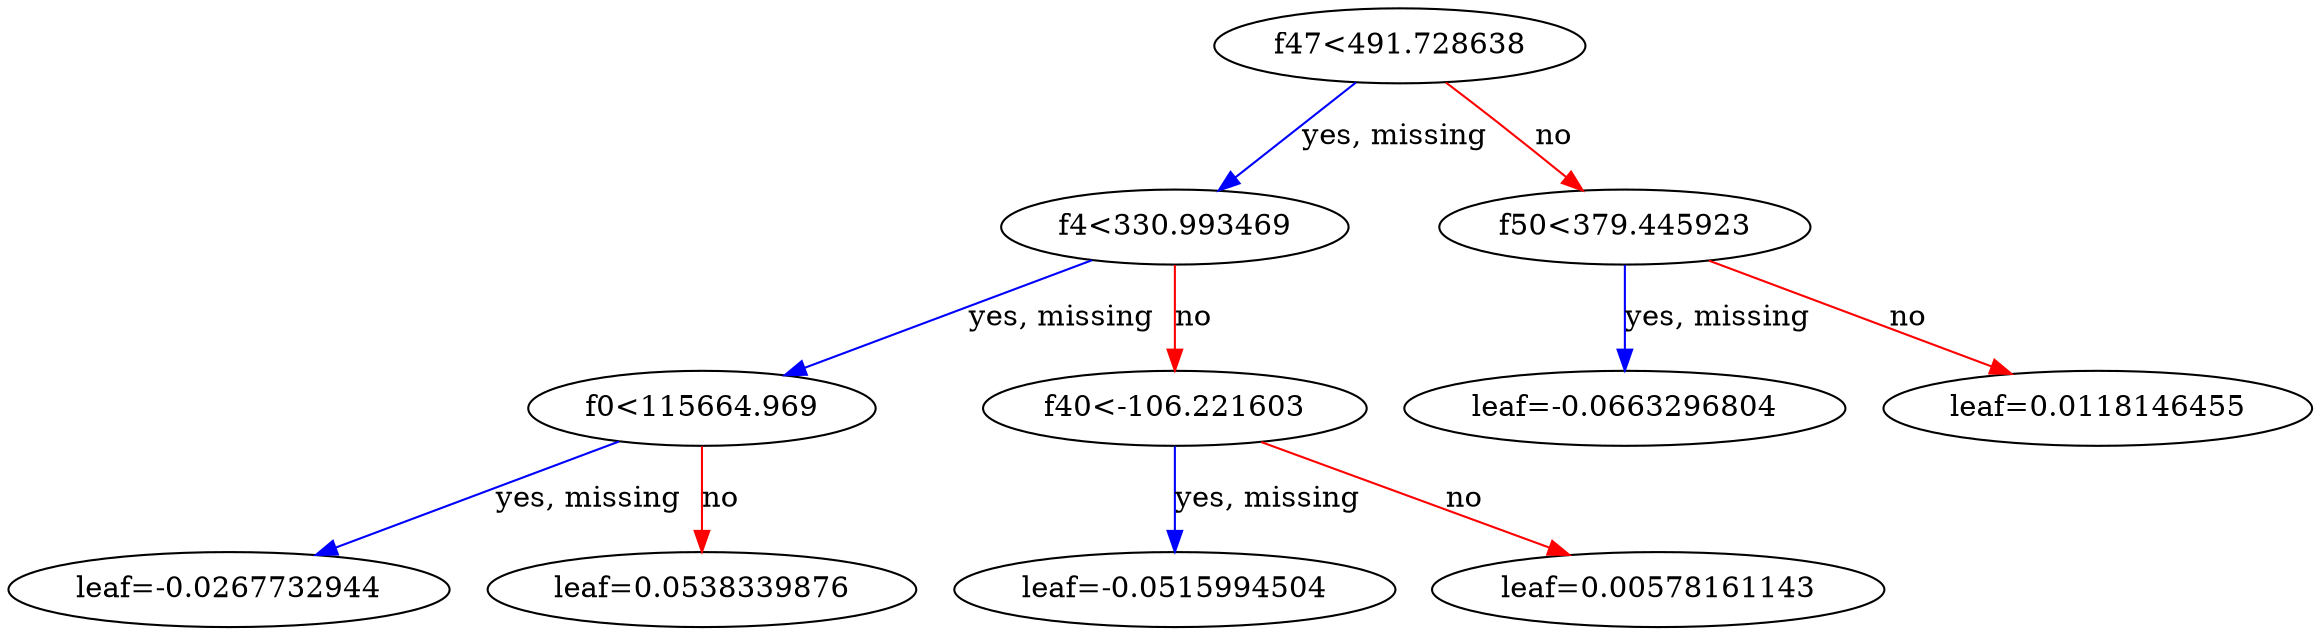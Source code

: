 digraph {
    graph [ rankdir=TB ]

    0 [ label="f47<491.728638" ]
    0 -> 1 [label="yes, missing" color="#0000FF"]
    0 -> 2 [label="no" color="#FF0000"]

    1 [ label="f4<330.993469" ]
    1 -> 3 [label="yes, missing" color="#0000FF"]
    1 -> 4 [label="no" color="#FF0000"]

    3 [ label="f0<115664.969" ]
    3 -> 7 [label="yes, missing" color="#0000FF"]
    3 -> 8 [label="no" color="#FF0000"]

    7 [ label="leaf=-0.0267732944" ]

    8 [ label="leaf=0.0538339876" ]

    4 [ label="f40<-106.221603" ]
    4 -> 9 [label="yes, missing" color="#0000FF"]
    4 -> 10 [label="no" color="#FF0000"]

    9 [ label="leaf=-0.0515994504" ]

    10 [ label="leaf=0.00578161143" ]

    2 [ label="f50<379.445923" ]
    2 -> 5 [label="yes, missing" color="#0000FF"]
    2 -> 6 [label="no" color="#FF0000"]

    5 [ label="leaf=-0.0663296804" ]

    6 [ label="leaf=0.0118146455" ]
}
